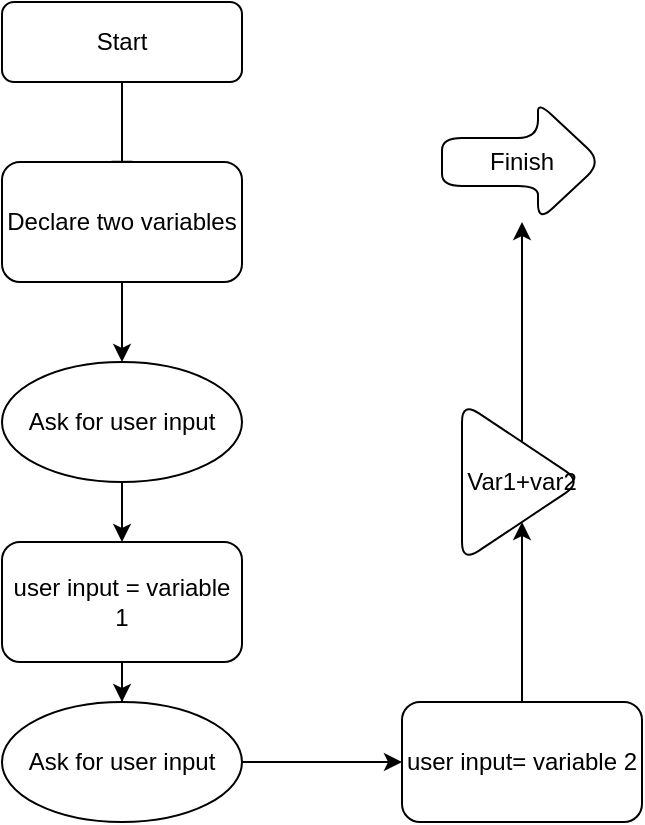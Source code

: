 <mxfile version="19.0.2" type="github">
  <diagram id="C5RBs43oDa-KdzZeNtuy" name="Page-1">
    <mxGraphModel dx="862" dy="440" grid="1" gridSize="10" guides="1" tooltips="1" connect="1" arrows="1" fold="1" page="1" pageScale="1" pageWidth="827" pageHeight="1169" math="0" shadow="0">
      <root>
        <mxCell id="WIyWlLk6GJQsqaUBKTNV-0" />
        <mxCell id="WIyWlLk6GJQsqaUBKTNV-1" parent="WIyWlLk6GJQsqaUBKTNV-0" />
        <mxCell id="WIyWlLk6GJQsqaUBKTNV-2" value="" style="rounded=0;html=1;jettySize=auto;orthogonalLoop=1;fontSize=11;endArrow=block;endFill=0;endSize=8;strokeWidth=1;shadow=0;labelBackgroundColor=none;edgeStyle=orthogonalEdgeStyle;" parent="WIyWlLk6GJQsqaUBKTNV-1" source="WIyWlLk6GJQsqaUBKTNV-3" edge="1">
          <mxGeometry relative="1" as="geometry">
            <mxPoint x="220" y="170" as="targetPoint" />
          </mxGeometry>
        </mxCell>
        <mxCell id="WIyWlLk6GJQsqaUBKTNV-3" value="&lt;div&gt;Start&lt;/div&gt;" style="rounded=1;whiteSpace=wrap;html=1;fontSize=12;glass=0;strokeWidth=1;shadow=0;" parent="WIyWlLk6GJQsqaUBKTNV-1" vertex="1">
          <mxGeometry x="160" y="80" width="120" height="40" as="geometry" />
        </mxCell>
        <mxCell id="jwVwiETMQvePcrX8b3Qj-6" value="" style="edgeStyle=orthogonalEdgeStyle;rounded=0;orthogonalLoop=1;jettySize=auto;html=1;" edge="1" parent="WIyWlLk6GJQsqaUBKTNV-1" source="jwVwiETMQvePcrX8b3Qj-1" target="jwVwiETMQvePcrX8b3Qj-5">
          <mxGeometry relative="1" as="geometry" />
        </mxCell>
        <mxCell id="jwVwiETMQvePcrX8b3Qj-1" value="&lt;div&gt;Declare two variables&lt;/div&gt;" style="rounded=1;whiteSpace=wrap;html=1;" vertex="1" parent="WIyWlLk6GJQsqaUBKTNV-1">
          <mxGeometry x="160" y="160" width="120" height="60" as="geometry" />
        </mxCell>
        <mxCell id="jwVwiETMQvePcrX8b3Qj-8" value="" style="edgeStyle=orthogonalEdgeStyle;rounded=0;orthogonalLoop=1;jettySize=auto;html=1;" edge="1" parent="WIyWlLk6GJQsqaUBKTNV-1" source="jwVwiETMQvePcrX8b3Qj-5" target="jwVwiETMQvePcrX8b3Qj-7">
          <mxGeometry relative="1" as="geometry" />
        </mxCell>
        <mxCell id="jwVwiETMQvePcrX8b3Qj-5" value="Ask for user input" style="ellipse;whiteSpace=wrap;html=1;rounded=1;" vertex="1" parent="WIyWlLk6GJQsqaUBKTNV-1">
          <mxGeometry x="160" y="260" width="120" height="60" as="geometry" />
        </mxCell>
        <mxCell id="jwVwiETMQvePcrX8b3Qj-10" value="" style="edgeStyle=orthogonalEdgeStyle;rounded=0;orthogonalLoop=1;jettySize=auto;html=1;" edge="1" parent="WIyWlLk6GJQsqaUBKTNV-1" source="jwVwiETMQvePcrX8b3Qj-7" target="jwVwiETMQvePcrX8b3Qj-9">
          <mxGeometry relative="1" as="geometry" />
        </mxCell>
        <mxCell id="jwVwiETMQvePcrX8b3Qj-7" value="user input = variable 1" style="whiteSpace=wrap;html=1;rounded=1;" vertex="1" parent="WIyWlLk6GJQsqaUBKTNV-1">
          <mxGeometry x="160" y="350" width="120" height="60" as="geometry" />
        </mxCell>
        <mxCell id="jwVwiETMQvePcrX8b3Qj-12" value="" style="edgeStyle=orthogonalEdgeStyle;rounded=0;orthogonalLoop=1;jettySize=auto;html=1;" edge="1" parent="WIyWlLk6GJQsqaUBKTNV-1" source="jwVwiETMQvePcrX8b3Qj-9" target="jwVwiETMQvePcrX8b3Qj-11">
          <mxGeometry relative="1" as="geometry" />
        </mxCell>
        <mxCell id="jwVwiETMQvePcrX8b3Qj-9" value="&lt;div&gt;Ask for user input&lt;/div&gt;" style="ellipse;whiteSpace=wrap;html=1;rounded=1;" vertex="1" parent="WIyWlLk6GJQsqaUBKTNV-1">
          <mxGeometry x="160" y="430" width="120" height="60" as="geometry" />
        </mxCell>
        <mxCell id="jwVwiETMQvePcrX8b3Qj-14" value="" style="edgeStyle=orthogonalEdgeStyle;rounded=0;orthogonalLoop=1;jettySize=auto;html=1;" edge="1" parent="WIyWlLk6GJQsqaUBKTNV-1" source="jwVwiETMQvePcrX8b3Qj-11" target="jwVwiETMQvePcrX8b3Qj-13">
          <mxGeometry relative="1" as="geometry" />
        </mxCell>
        <mxCell id="jwVwiETMQvePcrX8b3Qj-11" value="user input= variable 2" style="whiteSpace=wrap;html=1;rounded=1;" vertex="1" parent="WIyWlLk6GJQsqaUBKTNV-1">
          <mxGeometry x="360" y="430" width="120" height="60" as="geometry" />
        </mxCell>
        <mxCell id="jwVwiETMQvePcrX8b3Qj-16" value="" style="edgeStyle=orthogonalEdgeStyle;rounded=0;orthogonalLoop=1;jettySize=auto;html=1;" edge="1" parent="WIyWlLk6GJQsqaUBKTNV-1" source="jwVwiETMQvePcrX8b3Qj-13" target="jwVwiETMQvePcrX8b3Qj-15">
          <mxGeometry relative="1" as="geometry" />
        </mxCell>
        <mxCell id="jwVwiETMQvePcrX8b3Qj-13" value="Var1+var2" style="triangle;whiteSpace=wrap;html=1;rounded=1;" vertex="1" parent="WIyWlLk6GJQsqaUBKTNV-1">
          <mxGeometry x="390" y="280" width="60" height="80" as="geometry" />
        </mxCell>
        <mxCell id="jwVwiETMQvePcrX8b3Qj-15" value="Finish" style="shape=singleArrow;whiteSpace=wrap;html=1;arrowWidth=0.4;arrowSize=0.4;rounded=1;" vertex="1" parent="WIyWlLk6GJQsqaUBKTNV-1">
          <mxGeometry x="380" y="130" width="80" height="60" as="geometry" />
        </mxCell>
      </root>
    </mxGraphModel>
  </diagram>
</mxfile>
